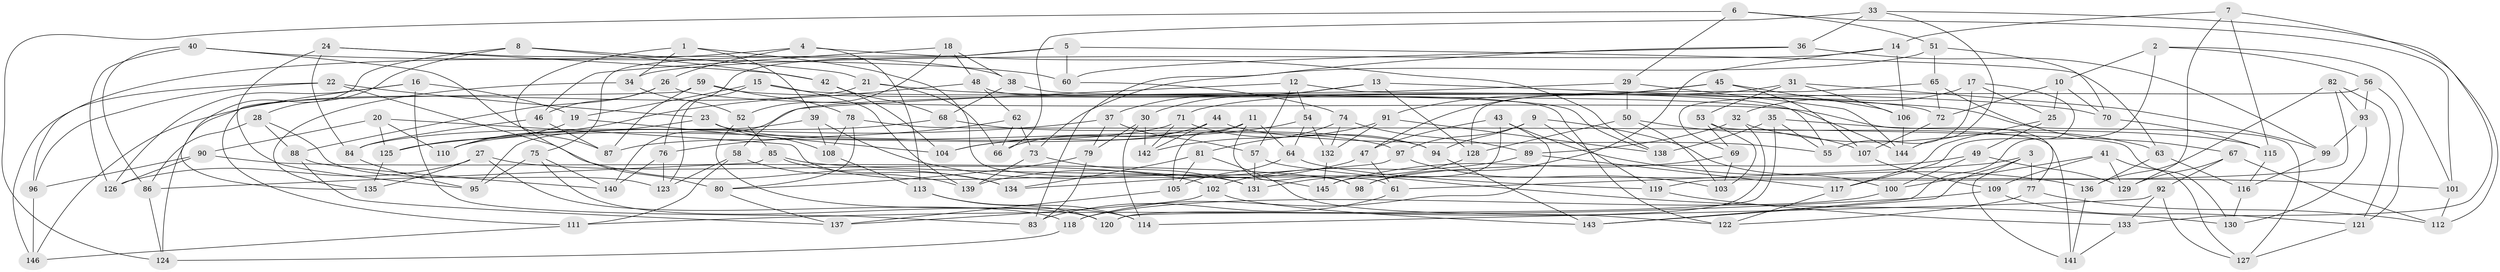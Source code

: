 // coarse degree distribution, {6: 0.46236559139784944, 4: 0.43010752688172044, 5: 0.10752688172043011}
// Generated by graph-tools (version 1.1) at 2025/24/03/03/25 07:24:29]
// undirected, 146 vertices, 292 edges
graph export_dot {
graph [start="1"]
  node [color=gray90,style=filled];
  1;
  2;
  3;
  4;
  5;
  6;
  7;
  8;
  9;
  10;
  11;
  12;
  13;
  14;
  15;
  16;
  17;
  18;
  19;
  20;
  21;
  22;
  23;
  24;
  25;
  26;
  27;
  28;
  29;
  30;
  31;
  32;
  33;
  34;
  35;
  36;
  37;
  38;
  39;
  40;
  41;
  42;
  43;
  44;
  45;
  46;
  47;
  48;
  49;
  50;
  51;
  52;
  53;
  54;
  55;
  56;
  57;
  58;
  59;
  60;
  61;
  62;
  63;
  64;
  65;
  66;
  67;
  68;
  69;
  70;
  71;
  72;
  73;
  74;
  75;
  76;
  77;
  78;
  79;
  80;
  81;
  82;
  83;
  84;
  85;
  86;
  87;
  88;
  89;
  90;
  91;
  92;
  93;
  94;
  95;
  96;
  97;
  98;
  99;
  100;
  101;
  102;
  103;
  104;
  105;
  106;
  107;
  108;
  109;
  110;
  111;
  112;
  113;
  114;
  115;
  116;
  117;
  118;
  119;
  120;
  121;
  122;
  123;
  124;
  125;
  126;
  127;
  128;
  129;
  130;
  131;
  132;
  133;
  134;
  135;
  136;
  137;
  138;
  139;
  140;
  141;
  142;
  143;
  144;
  145;
  146;
  1 -- 61;
  1 -- 39;
  1 -- 80;
  1 -- 34;
  2 -- 117;
  2 -- 10;
  2 -- 101;
  2 -- 56;
  3 -- 77;
  3 -- 61;
  3 -- 143;
  3 -- 141;
  4 -- 138;
  4 -- 96;
  4 -- 26;
  4 -- 113;
  5 -- 75;
  5 -- 63;
  5 -- 60;
  5 -- 76;
  6 -- 51;
  6 -- 29;
  6 -- 101;
  6 -- 124;
  7 -- 129;
  7 -- 115;
  7 -- 14;
  7 -- 133;
  8 -- 21;
  8 -- 42;
  8 -- 124;
  8 -- 28;
  9 -- 119;
  9 -- 94;
  9 -- 97;
  9 -- 100;
  10 -- 70;
  10 -- 25;
  10 -- 72;
  11 -- 87;
  11 -- 64;
  11 -- 98;
  11 -- 105;
  12 -- 54;
  12 -- 57;
  12 -- 55;
  12 -- 58;
  13 -- 127;
  13 -- 30;
  13 -- 128;
  13 -- 37;
  14 -- 98;
  14 -- 106;
  14 -- 34;
  15 -- 72;
  15 -- 19;
  15 -- 139;
  15 -- 123;
  16 -- 126;
  16 -- 135;
  16 -- 19;
  16 -- 83;
  17 -- 25;
  17 -- 55;
  17 -- 32;
  17 -- 143;
  18 -- 46;
  18 -- 48;
  18 -- 52;
  18 -- 38;
  19 -- 125;
  19 -- 104;
  20 -- 90;
  20 -- 131;
  20 -- 125;
  20 -- 110;
  21 -- 66;
  21 -- 146;
  21 -- 70;
  22 -- 134;
  22 -- 146;
  22 -- 96;
  22 -- 23;
  23 -- 97;
  23 -- 108;
  23 -- 110;
  24 -- 84;
  24 -- 95;
  24 -- 38;
  24 -- 42;
  25 -- 117;
  25 -- 49;
  26 -- 77;
  26 -- 46;
  26 -- 88;
  27 -- 135;
  27 -- 126;
  27 -- 118;
  27 -- 102;
  28 -- 86;
  28 -- 123;
  28 -- 88;
  29 -- 144;
  29 -- 140;
  29 -- 50;
  30 -- 79;
  30 -- 114;
  30 -- 142;
  31 -- 106;
  31 -- 99;
  31 -- 53;
  31 -- 71;
  32 -- 120;
  32 -- 89;
  32 -- 63;
  33 -- 144;
  33 -- 112;
  33 -- 36;
  33 -- 66;
  34 -- 52;
  34 -- 135;
  35 -- 120;
  35 -- 115;
  35 -- 138;
  35 -- 55;
  36 -- 60;
  36 -- 99;
  36 -- 83;
  37 -- 79;
  37 -- 125;
  37 -- 57;
  38 -- 138;
  38 -- 68;
  39 -- 145;
  39 -- 95;
  39 -- 108;
  40 -- 86;
  40 -- 60;
  40 -- 87;
  40 -- 126;
  41 -- 109;
  41 -- 127;
  41 -- 129;
  41 -- 100;
  42 -- 104;
  42 -- 68;
  43 -- 145;
  43 -- 47;
  43 -- 118;
  43 -- 136;
  44 -- 55;
  44 -- 142;
  44 -- 66;
  44 -- 104;
  45 -- 107;
  45 -- 47;
  45 -- 91;
  45 -- 106;
  46 -- 87;
  46 -- 84;
  47 -- 139;
  47 -- 61;
  48 -- 110;
  48 -- 122;
  48 -- 62;
  49 -- 129;
  49 -- 100;
  49 -- 98;
  50 -- 128;
  50 -- 103;
  50 -- 107;
  51 -- 70;
  51 -- 73;
  51 -- 65;
  52 -- 85;
  52 -- 114;
  53 -- 141;
  53 -- 103;
  53 -- 69;
  54 -- 132;
  54 -- 64;
  54 -- 104;
  56 -- 69;
  56 -- 93;
  56 -- 121;
  57 -- 130;
  57 -- 131;
  58 -- 139;
  58 -- 111;
  58 -- 123;
  59 -- 87;
  59 -- 78;
  59 -- 144;
  59 -- 111;
  60 -- 74;
  61 -- 83;
  62 -- 73;
  62 -- 76;
  62 -- 66;
  63 -- 136;
  63 -- 116;
  64 -- 119;
  64 -- 105;
  65 -- 128;
  65 -- 72;
  65 -- 67;
  67 -- 112;
  67 -- 129;
  67 -- 92;
  68 -- 94;
  68 -- 84;
  69 -- 103;
  69 -- 145;
  70 -- 115;
  71 -- 110;
  71 -- 94;
  71 -- 142;
  72 -- 107;
  73 -- 131;
  73 -- 139;
  74 -- 81;
  74 -- 132;
  74 -- 89;
  75 -- 95;
  75 -- 140;
  75 -- 120;
  76 -- 140;
  76 -- 123;
  77 -- 112;
  77 -- 122;
  78 -- 130;
  78 -- 108;
  78 -- 80;
  79 -- 83;
  79 -- 80;
  80 -- 137;
  81 -- 105;
  81 -- 134;
  81 -- 122;
  82 -- 119;
  82 -- 136;
  82 -- 121;
  82 -- 93;
  84 -- 95;
  85 -- 101;
  85 -- 134;
  85 -- 86;
  86 -- 124;
  88 -- 137;
  88 -- 140;
  89 -- 102;
  89 -- 117;
  90 -- 98;
  90 -- 126;
  90 -- 96;
  91 -- 132;
  91 -- 138;
  91 -- 142;
  92 -- 133;
  92 -- 114;
  92 -- 127;
  93 -- 99;
  93 -- 130;
  94 -- 143;
  96 -- 146;
  97 -- 103;
  97 -- 134;
  99 -- 116;
  100 -- 118;
  101 -- 112;
  102 -- 143;
  102 -- 137;
  105 -- 137;
  106 -- 144;
  107 -- 109;
  108 -- 113;
  109 -- 121;
  109 -- 111;
  111 -- 146;
  113 -- 120;
  113 -- 114;
  115 -- 116;
  116 -- 130;
  117 -- 122;
  118 -- 124;
  119 -- 133;
  121 -- 127;
  125 -- 135;
  128 -- 131;
  132 -- 145;
  133 -- 141;
  136 -- 141;
}
